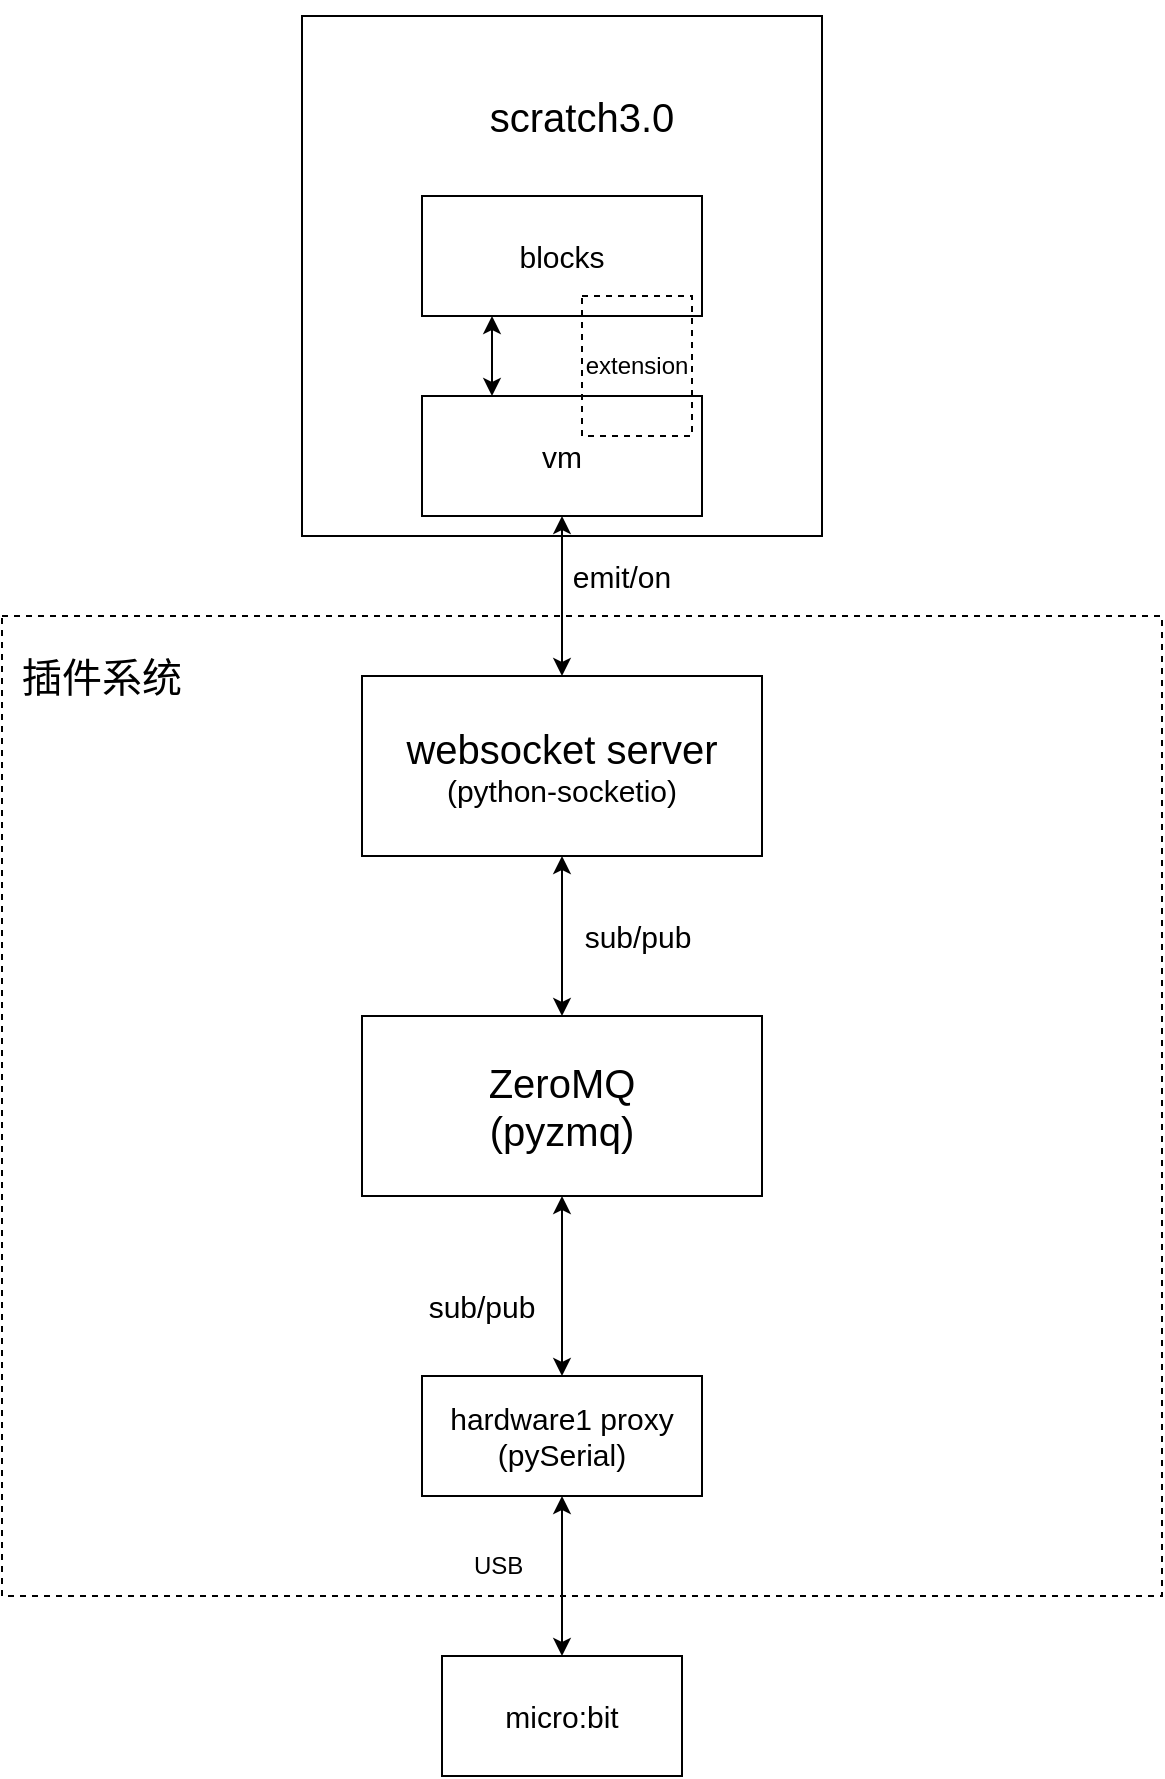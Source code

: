 <mxGraphModel dx="0" dy="1169" grid="1" gridSize="10" guides="1" tooltips="1" connect="1" arrows="1" fold="1" page="1" pageScale="1" pageWidth="827" pageHeight="1169" background="#ffffff"><root><mxCell id="0"/><mxCell id="1" parent="0"/><mxCell id="2" value="&lt;font style=&quot;font-size: 20px&quot;&gt;websocket server&lt;/font&gt;&lt;div&gt;&lt;font style=&quot;font-size: 15px&quot;&gt;(python-socketio)&lt;/font&gt;&lt;/div&gt;" style="rounded=0;whiteSpace=wrap;html=1;" parent="1" vertex="1"><mxGeometry x="240" y="270" width="200" height="90" as="geometry"/></mxCell><mxCell id="3" value="&lt;div style=&quot;text-align: center ; font-size: 20px&quot;&gt;&lt;br&gt;&lt;/div&gt;" style="rounded=0;whiteSpace=wrap;html=1;" parent="1" vertex="1"><mxGeometry x="210" y="-60" width="260" height="260" as="geometry"/></mxCell><mxCell id="4" value="&lt;font style=&quot;font-size: 20px&quot;&gt;ZeroMQ&lt;/font&gt;&lt;div&gt;&lt;font style=&quot;font-size: 20px&quot;&gt;(pyzmq)&lt;/font&gt;&lt;/div&gt;" style="rounded=0;whiteSpace=wrap;html=1;" parent="1" vertex="1"><mxGeometry x="240" y="440" width="200" height="90" as="geometry"/></mxCell><mxCell id="7" value="" style="endArrow=classic;startArrow=classic;html=1;exitX=0.5;exitY=0;entryX=0.5;entryY=1;" parent="1" source="2" target="13" edge="1"><mxGeometry width="50" height="50" relative="1" as="geometry"><mxPoint x="290.333" y="270" as="sourcePoint"/><mxPoint x="290.333" y="190" as="targetPoint"/></mxGeometry></mxCell><mxCell id="10" value="" style="endArrow=classic;startArrow=classic;html=1;exitX=0.5;exitY=0;entryX=0.5;entryY=1;" parent="1" source="4" target="2" edge="1"><mxGeometry width="50" height="50" relative="1" as="geometry"><mxPoint x="300.333" y="455" as="sourcePoint"/><mxPoint x="300.333" y="380" as="targetPoint"/><Array as="points"/></mxGeometry></mxCell><mxCell id="11" value="&lt;font style=&quot;font-size: 15px&quot;&gt;hardware1 proxy&lt;/font&gt;&lt;div style=&quot;font-size: 15px&quot;&gt;(pySerial)&lt;/div&gt;" style="rounded=0;whiteSpace=wrap;html=1;" parent="1" vertex="1"><mxGeometry x="270" y="620" width="140" height="60" as="geometry"/></mxCell><mxCell id="13" value="&lt;div style=&quot;text-align: left&quot;&gt;&lt;span style=&quot;font-size: 15px&quot;&gt;vm&lt;/span&gt;&lt;/div&gt;" style="rounded=0;whiteSpace=wrap;html=1;" parent="1" vertex="1"><mxGeometry x="270" y="130" width="140" height="60" as="geometry"/></mxCell><mxCell id="14" style="edgeStyle=orthogonalEdgeStyle;rounded=0;html=1;exitX=0.5;exitY=0;entryX=0.5;entryY=0;jettySize=auto;orthogonalLoop=1;" parent="1" source="3" target="3" edge="1"><mxGeometry relative="1" as="geometry"/></mxCell><mxCell id="15" style="edgeStyle=orthogonalEdgeStyle;rounded=0;html=1;exitX=0.5;exitY=0;entryX=0.5;entryY=0;jettySize=auto;orthogonalLoop=1;" parent="1" source="3" target="3" edge="1"><mxGeometry relative="1" as="geometry"/></mxCell><mxCell id="17" value="&lt;font style=&quot;font-size: 15px&quot;&gt;micro:bit&lt;/font&gt;" style="rounded=0;whiteSpace=wrap;html=1;" parent="1" vertex="1"><mxGeometry x="280" y="760" width="120" height="60" as="geometry"/></mxCell><mxCell id="22" value="" style="endArrow=classic;startArrow=classic;html=1;strokeColor=#000000;entryX=0.5;entryY=1;exitX=0.5;exitY=0;" parent="1" source="11" target="4" edge="1"><mxGeometry width="50" height="50" relative="1" as="geometry"><mxPoint x="150" y="660" as="sourcePoint"/><mxPoint x="200" y="610" as="targetPoint"/></mxGeometry></mxCell><mxCell id="25" value="" style="endArrow=classic;startArrow=classic;html=1;strokeColor=#000000;entryX=0.5;entryY=1;exitX=0.5;exitY=0;" parent="1" source="17" target="11" edge="1"><mxGeometry width="50" height="50" relative="1" as="geometry"><mxPoint x="110" y="840" as="sourcePoint"/><mxPoint x="160" y="790" as="targetPoint"/></mxGeometry></mxCell><mxCell id="30" value="&lt;font style=&quot;font-size: 15px&quot;&gt;emit/on&lt;/font&gt;" style="text;html=1;strokeColor=none;fillColor=none;align=center;verticalAlign=middle;whiteSpace=wrap;rounded=0;" parent="1" vertex="1"><mxGeometry x="350" y="210" width="40" height="20" as="geometry"/></mxCell><mxCell id="31" value="&lt;font style=&quot;font-size: 15px&quot;&gt;sub/pub&lt;/font&gt;" style="text;html=1;strokeColor=none;fillColor=none;align=center;verticalAlign=middle;whiteSpace=wrap;rounded=0;" parent="1" vertex="1"><mxGeometry x="358" y="390" width="40" height="20" as="geometry"/></mxCell><mxCell id="34" value="&lt;font style=&quot;font-size: 15px&quot;&gt;sub/pub&lt;/font&gt;" style="text;html=1;strokeColor=none;fillColor=none;align=center;verticalAlign=middle;whiteSpace=wrap;rounded=0;" parent="1" vertex="1"><mxGeometry x="280" y="575" width="40" height="20" as="geometry"/></mxCell><mxCell id="36" value="&lt;span&gt;USB&amp;nbsp;&lt;/span&gt;" style="text;html=1;strokeColor=none;fillColor=none;align=center;verticalAlign=middle;whiteSpace=wrap;rounded=0;" parent="1" vertex="1"><mxGeometry x="270" y="700" width="80" height="30" as="geometry"/></mxCell><mxCell id="42" value="&lt;font style=&quot;font-size: 20px&quot;&gt;scratch3.0&lt;/font&gt;" style="text;html=1;strokeColor=none;fillColor=none;align=center;verticalAlign=middle;whiteSpace=wrap;rounded=0;" parent="1" vertex="1"><mxGeometry x="315" y="-30" width="70" height="40" as="geometry"/></mxCell><mxCell id="43" value="&lt;div style=&quot;text-align: left&quot;&gt;&lt;span style=&quot;font-size: 15px&quot;&gt;blocks&lt;/span&gt;&lt;/div&gt;" style="rounded=0;whiteSpace=wrap;html=1;" parent="1" vertex="1"><mxGeometry x="270" y="30" width="140" height="60" as="geometry"/></mxCell><mxCell id="45" value="" style="endArrow=classic;startArrow=classic;html=1;strokeColor=#000000;entryX=0.25;entryY=1;exitX=0.25;exitY=0;" parent="1" source="13" target="43" edge="1"><mxGeometry width="50" height="50" relative="1" as="geometry"><mxPoint x="300" y="140" as="sourcePoint"/><mxPoint x="350" y="90" as="targetPoint"/></mxGeometry></mxCell><mxCell id="50" value="extension" style="rounded=0;whiteSpace=wrap;html=1;fillColor=none;dashed=1;" parent="1" vertex="1"><mxGeometry x="350" y="80" width="55" height="70" as="geometry"/></mxCell><mxCell id="52" value="" style="rounded=0;whiteSpace=wrap;html=1;dashed=1;fillColor=none;" parent="1" vertex="1"><mxGeometry x="60" y="240" width="580" height="490" as="geometry"/></mxCell><mxCell id="53" value="&lt;font style=&quot;font-size: 20px&quot;&gt;插件系统&lt;/font&gt;" style="text;html=1;strokeColor=none;fillColor=none;align=center;verticalAlign=middle;whiteSpace=wrap;rounded=0;dashed=1;" parent="1" vertex="1"><mxGeometry x="60" y="260" width="100" height="20" as="geometry"/></mxCell></root></mxGraphModel>